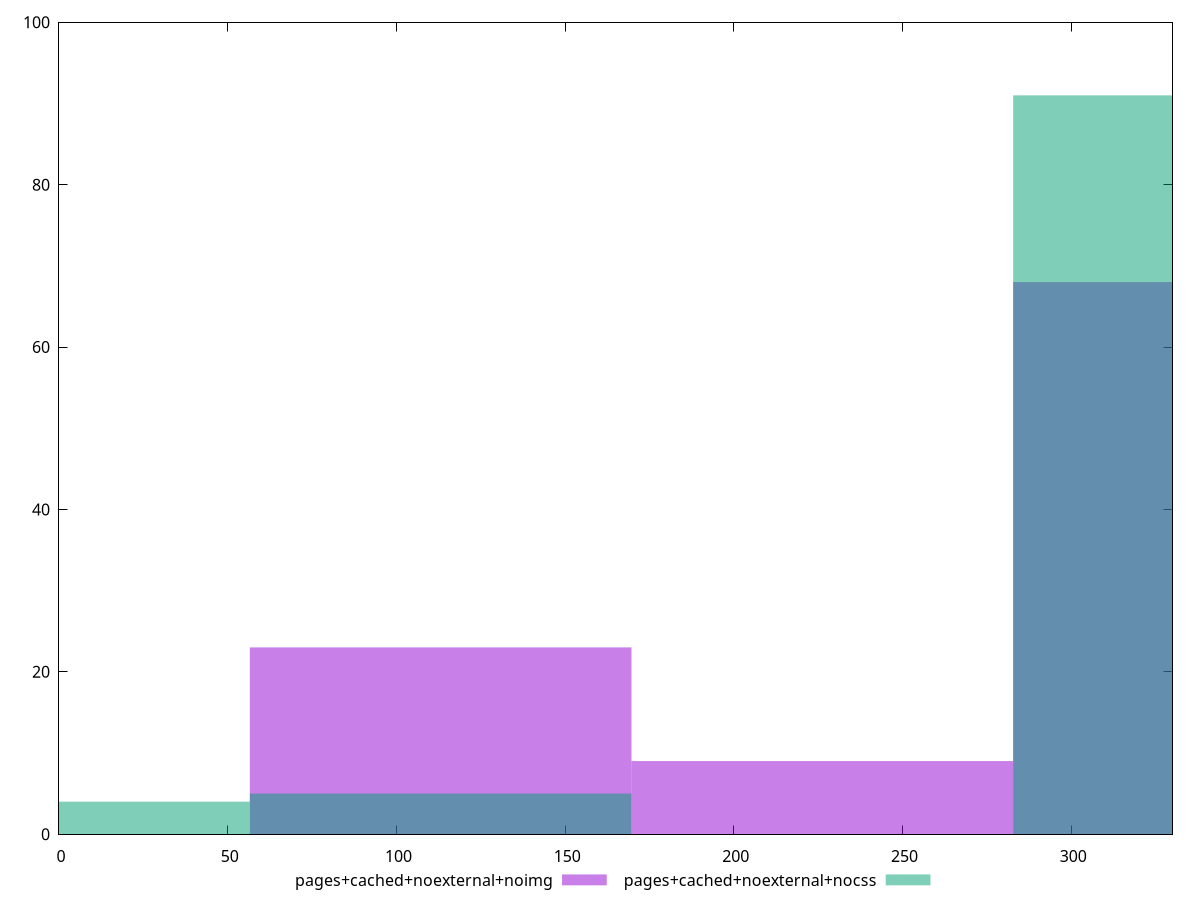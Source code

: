 reset

$pagesCachedNoexternalNoimg <<EOF
339.3306127455761 68
226.22040849705073 9
113.11020424852536 23
EOF

$pagesCachedNoexternalNocss <<EOF
339.3306127455761 91
113.11020424852536 5
0 4
EOF

set key outside below
set boxwidth 113.11020424852536
set xrange [0:330]
set yrange [0:100]
set style fill transparent solid 0.5 noborder
set terminal svg size 640, 500 enhanced background rgb 'white'
set output "report_00007_2020-12-11T15:55:29.892Z/uses-http2/comparison/histogram/8_vs_9.svg"

plot $pagesCachedNoexternalNoimg title "pages+cached+noexternal+noimg" with boxes, \
     $pagesCachedNoexternalNocss title "pages+cached+noexternal+nocss" with boxes

reset
